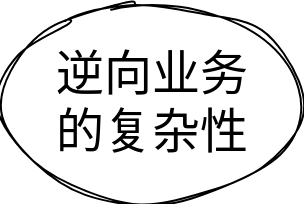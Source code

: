 <mxfile version="22.1.18" type="github">
  <diagram name="第 1 页" id="drF_sHXa2TupYLhnqfMF">
    <mxGraphModel dx="1242" dy="785" grid="1" gridSize="10" guides="1" tooltips="1" connect="1" arrows="1" fold="1" page="1" pageScale="1" pageWidth="827" pageHeight="1169" math="0" shadow="0">
      <root>
        <mxCell id="0" />
        <mxCell id="1" parent="0" />
        <mxCell id="DvmmfAf9E5kGrFGwQz9Y-1" value="&lt;font style=&quot;font-size: 24px;&quot;&gt;逆向业务&lt;br&gt;的复杂性&lt;/font&gt;" style="ellipse;whiteSpace=wrap;html=1;sketch=1;curveFitting=1;jiggle=2;" vertex="1" parent="1">
          <mxGeometry x="40" y="230" width="150" height="100" as="geometry" />
        </mxCell>
      </root>
    </mxGraphModel>
  </diagram>
</mxfile>
